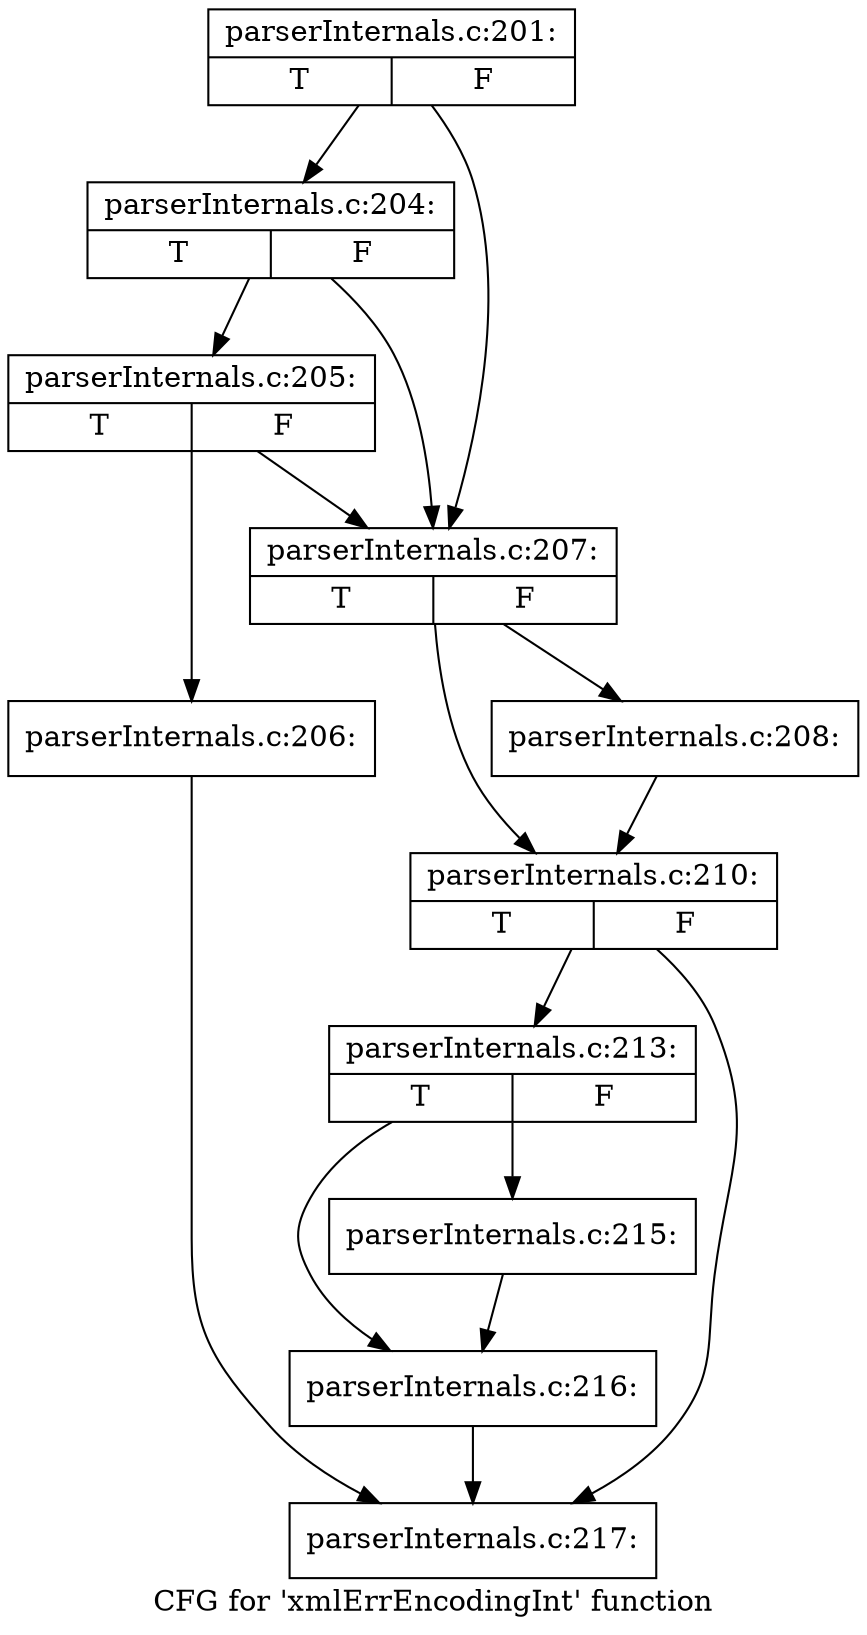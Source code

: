 digraph "CFG for 'xmlErrEncodingInt' function" {
	label="CFG for 'xmlErrEncodingInt' function";

	Node0x5585b3e1cf00 [shape=record,label="{parserInternals.c:201:|{<s0>T|<s1>F}}"];
	Node0x5585b3e1cf00 -> Node0x5585b3e207b0;
	Node0x5585b3e1cf00 -> Node0x5585b3e206e0;
	Node0x5585b3e207b0 [shape=record,label="{parserInternals.c:204:|{<s0>T|<s1>F}}"];
	Node0x5585b3e207b0 -> Node0x5585b3e20730;
	Node0x5585b3e207b0 -> Node0x5585b3e206e0;
	Node0x5585b3e20730 [shape=record,label="{parserInternals.c:205:|{<s0>T|<s1>F}}"];
	Node0x5585b3e20730 -> Node0x5585b3e20690;
	Node0x5585b3e20730 -> Node0x5585b3e206e0;
	Node0x5585b3e20690 [shape=record,label="{parserInternals.c:206:}"];
	Node0x5585b3e20690 -> Node0x5585b3e21d30;
	Node0x5585b3e206e0 [shape=record,label="{parserInternals.c:207:|{<s0>T|<s1>F}}"];
	Node0x5585b3e206e0 -> Node0x5585b3e210e0;
	Node0x5585b3e206e0 -> Node0x5585b3e21130;
	Node0x5585b3e210e0 [shape=record,label="{parserInternals.c:208:}"];
	Node0x5585b3e210e0 -> Node0x5585b3e21130;
	Node0x5585b3e21130 [shape=record,label="{parserInternals.c:210:|{<s0>T|<s1>F}}"];
	Node0x5585b3e21130 -> Node0x5585b3e21ce0;
	Node0x5585b3e21130 -> Node0x5585b3e21d30;
	Node0x5585b3e21ce0 [shape=record,label="{parserInternals.c:213:|{<s0>T|<s1>F}}"];
	Node0x5585b3e21ce0 -> Node0x5585b3e224b0;
	Node0x5585b3e21ce0 -> Node0x5585b3e22500;
	Node0x5585b3e224b0 [shape=record,label="{parserInternals.c:215:}"];
	Node0x5585b3e224b0 -> Node0x5585b3e22500;
	Node0x5585b3e22500 [shape=record,label="{parserInternals.c:216:}"];
	Node0x5585b3e22500 -> Node0x5585b3e21d30;
	Node0x5585b3e21d30 [shape=record,label="{parserInternals.c:217:}"];
}
